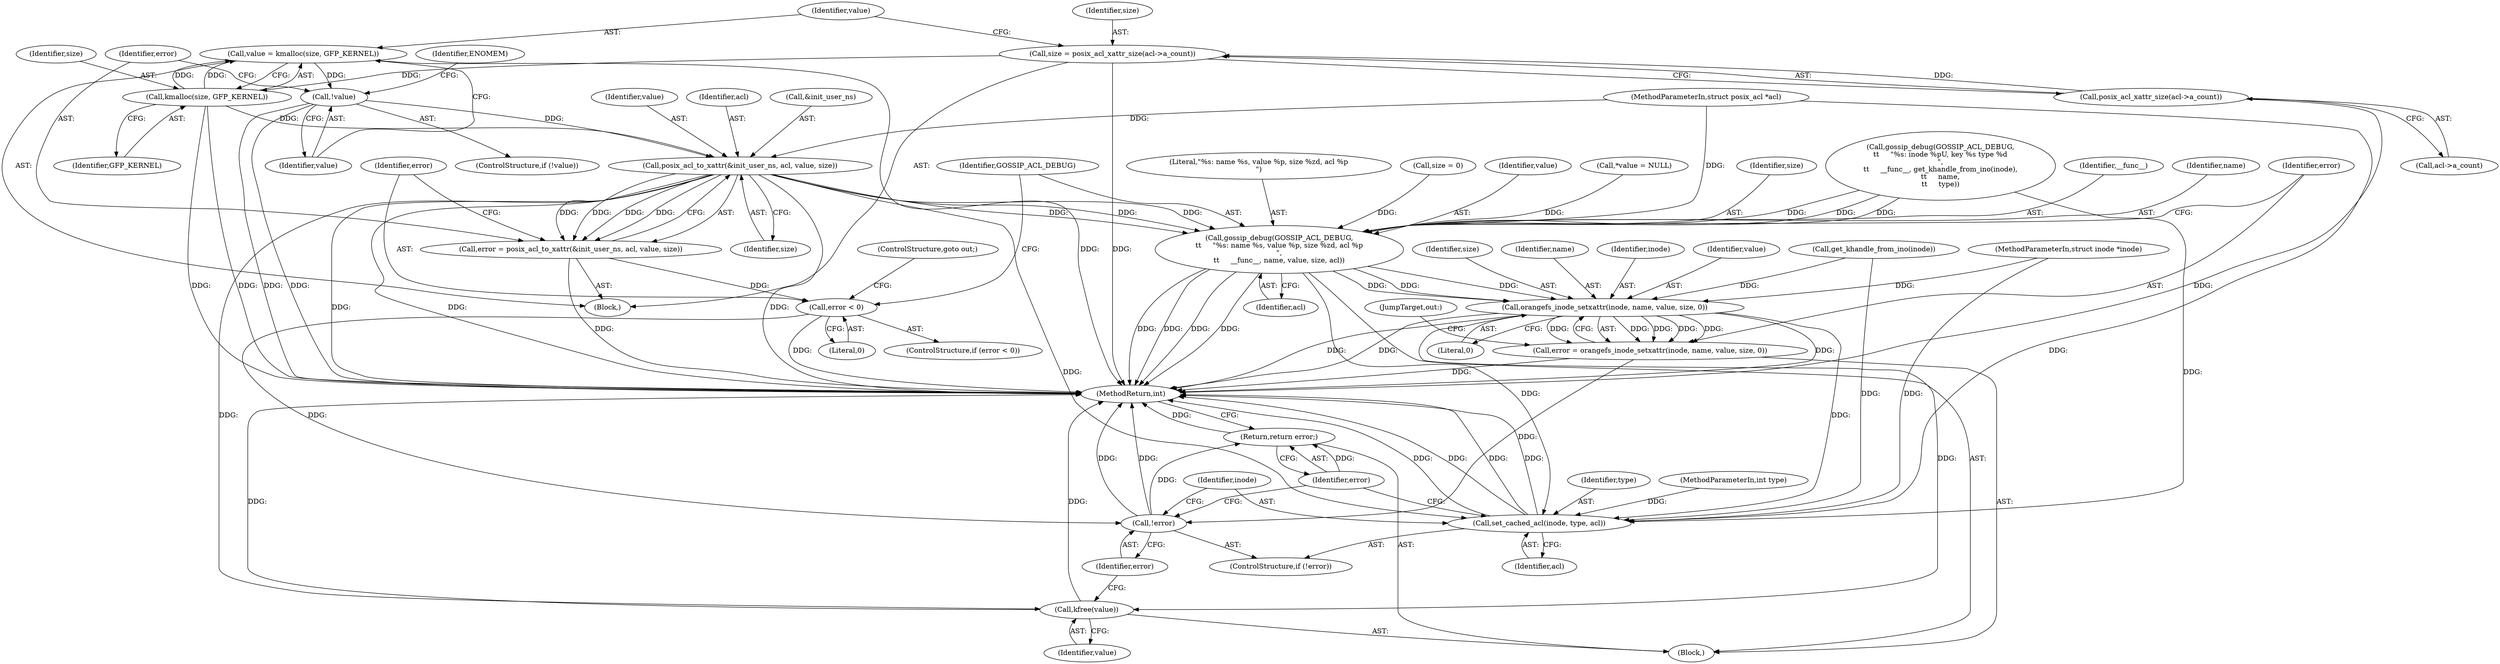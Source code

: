 digraph "0_linux_073931017b49d9458aa351605b43a7e34598caef_10@pointer" {
"1000201" [label="(Call,value = kmalloc(size, GFP_KERNEL))"];
"1000203" [label="(Call,kmalloc(size, GFP_KERNEL))"];
"1000195" [label="(Call,size = posix_acl_xattr_size(acl->a_count))"];
"1000197" [label="(Call,posix_acl_xattr_size(acl->a_count))"];
"1000207" [label="(Call,!value)"];
"1000214" [label="(Call,posix_acl_to_xattr(&init_user_ns, acl, value, size))"];
"1000212" [label="(Call,error = posix_acl_to_xattr(&init_user_ns, acl, value, size))"];
"1000221" [label="(Call,error < 0)"];
"1000245" [label="(Call,!error)"];
"1000251" [label="(Return,return error;)"];
"1000225" [label="(Call,gossip_debug(GOSSIP_ACL_DEBUG,\n\t\t     \"%s: name %s, value %p, size %zd, acl %p\n\",\n\t\t     __func__, name, value, size, acl))"];
"1000235" [label="(Call,orangefs_inode_setxattr(inode, name, value, size, 0))"];
"1000233" [label="(Call,error = orangefs_inode_setxattr(inode, name, value, size, 0))"];
"1000242" [label="(Call,kfree(value))"];
"1000247" [label="(Call,set_cached_acl(inode, type, acl))"];
"1000234" [label="(Identifier,error)"];
"1000222" [label="(Identifier,error)"];
"1000248" [label="(Identifier,inode)"];
"1000188" [label="(Call,get_khandle_from_ino(inode))"];
"1000240" [label="(Literal,0)"];
"1000239" [label="(Identifier,size)"];
"1000116" [label="(Call,*value = NULL)"];
"1000241" [label="(JumpTarget,out:)"];
"1000252" [label="(Identifier,error)"];
"1000212" [label="(Call,error = posix_acl_to_xattr(&init_user_ns, acl, value, size))"];
"1000205" [label="(Identifier,GFP_KERNEL)"];
"1000219" [label="(Identifier,size)"];
"1000184" [label="(Call,gossip_debug(GOSSIP_ACL_DEBUG,\n\t\t     \"%s: inode %pU, key %s type %d\n\",\n\t\t     __func__, get_khandle_from_ino(inode),\n\t\t     name,\n\t\t     type))"];
"1000194" [label="(Block,)"];
"1000218" [label="(Identifier,value)"];
"1000235" [label="(Call,orangefs_inode_setxattr(inode, name, value, size, 0))"];
"1000207" [label="(Call,!value)"];
"1000214" [label="(Call,posix_acl_to_xattr(&init_user_ns, acl, value, size))"];
"1000221" [label="(Call,error < 0)"];
"1000246" [label="(Identifier,error)"];
"1000105" [label="(Block,)"];
"1000251" [label="(Return,return error;)"];
"1000226" [label="(Identifier,GOSSIP_ACL_DEBUG)"];
"1000223" [label="(Literal,0)"];
"1000231" [label="(Identifier,size)"];
"1000208" [label="(Identifier,value)"];
"1000228" [label="(Identifier,__func__)"];
"1000229" [label="(Identifier,name)"];
"1000196" [label="(Identifier,size)"];
"1000206" [label="(ControlStructure,if (!value))"];
"1000237" [label="(Identifier,name)"];
"1000102" [label="(MethodParameterIn,struct inode *inode)"];
"1000249" [label="(Identifier,type)"];
"1000202" [label="(Identifier,value)"];
"1000225" [label="(Call,gossip_debug(GOSSIP_ACL_DEBUG,\n\t\t     \"%s: name %s, value %p, size %zd, acl %p\n\",\n\t\t     __func__, name, value, size, acl))"];
"1000217" [label="(Identifier,acl)"];
"1000204" [label="(Identifier,size)"];
"1000227" [label="(Literal,\"%s: name %s, value %p, size %zd, acl %p\n\")"];
"1000203" [label="(Call,kmalloc(size, GFP_KERNEL))"];
"1000236" [label="(Identifier,inode)"];
"1000195" [label="(Call,size = posix_acl_xattr_size(acl->a_count))"];
"1000211" [label="(Identifier,ENOMEM)"];
"1000215" [label="(Call,&init_user_ns)"];
"1000104" [label="(MethodParameterIn,int type)"];
"1000120" [label="(Call,size = 0)"];
"1000247" [label="(Call,set_cached_acl(inode, type, acl))"];
"1000230" [label="(Identifier,value)"];
"1000250" [label="(Identifier,acl)"];
"1000253" [label="(MethodReturn,int)"];
"1000232" [label="(Identifier,acl)"];
"1000224" [label="(ControlStructure,goto out;)"];
"1000201" [label="(Call,value = kmalloc(size, GFP_KERNEL))"];
"1000198" [label="(Call,acl->a_count)"];
"1000243" [label="(Identifier,value)"];
"1000220" [label="(ControlStructure,if (error < 0))"];
"1000245" [label="(Call,!error)"];
"1000103" [label="(MethodParameterIn,struct posix_acl *acl)"];
"1000242" [label="(Call,kfree(value))"];
"1000197" [label="(Call,posix_acl_xattr_size(acl->a_count))"];
"1000213" [label="(Identifier,error)"];
"1000244" [label="(ControlStructure,if (!error))"];
"1000233" [label="(Call,error = orangefs_inode_setxattr(inode, name, value, size, 0))"];
"1000238" [label="(Identifier,value)"];
"1000201" -> "1000194"  [label="AST: "];
"1000201" -> "1000203"  [label="CFG: "];
"1000202" -> "1000201"  [label="AST: "];
"1000203" -> "1000201"  [label="AST: "];
"1000208" -> "1000201"  [label="CFG: "];
"1000201" -> "1000253"  [label="DDG: "];
"1000203" -> "1000201"  [label="DDG: "];
"1000203" -> "1000201"  [label="DDG: "];
"1000201" -> "1000207"  [label="DDG: "];
"1000203" -> "1000205"  [label="CFG: "];
"1000204" -> "1000203"  [label="AST: "];
"1000205" -> "1000203"  [label="AST: "];
"1000203" -> "1000253"  [label="DDG: "];
"1000203" -> "1000253"  [label="DDG: "];
"1000195" -> "1000203"  [label="DDG: "];
"1000203" -> "1000214"  [label="DDG: "];
"1000195" -> "1000194"  [label="AST: "];
"1000195" -> "1000197"  [label="CFG: "];
"1000196" -> "1000195"  [label="AST: "];
"1000197" -> "1000195"  [label="AST: "];
"1000202" -> "1000195"  [label="CFG: "];
"1000195" -> "1000253"  [label="DDG: "];
"1000197" -> "1000195"  [label="DDG: "];
"1000197" -> "1000198"  [label="CFG: "];
"1000198" -> "1000197"  [label="AST: "];
"1000197" -> "1000253"  [label="DDG: "];
"1000207" -> "1000206"  [label="AST: "];
"1000207" -> "1000208"  [label="CFG: "];
"1000208" -> "1000207"  [label="AST: "];
"1000211" -> "1000207"  [label="CFG: "];
"1000213" -> "1000207"  [label="CFG: "];
"1000207" -> "1000253"  [label="DDG: "];
"1000207" -> "1000253"  [label="DDG: "];
"1000207" -> "1000214"  [label="DDG: "];
"1000214" -> "1000212"  [label="AST: "];
"1000214" -> "1000219"  [label="CFG: "];
"1000215" -> "1000214"  [label="AST: "];
"1000217" -> "1000214"  [label="AST: "];
"1000218" -> "1000214"  [label="AST: "];
"1000219" -> "1000214"  [label="AST: "];
"1000212" -> "1000214"  [label="CFG: "];
"1000214" -> "1000253"  [label="DDG: "];
"1000214" -> "1000253"  [label="DDG: "];
"1000214" -> "1000253"  [label="DDG: "];
"1000214" -> "1000212"  [label="DDG: "];
"1000214" -> "1000212"  [label="DDG: "];
"1000214" -> "1000212"  [label="DDG: "];
"1000214" -> "1000212"  [label="DDG: "];
"1000103" -> "1000214"  [label="DDG: "];
"1000214" -> "1000225"  [label="DDG: "];
"1000214" -> "1000225"  [label="DDG: "];
"1000214" -> "1000225"  [label="DDG: "];
"1000214" -> "1000242"  [label="DDG: "];
"1000214" -> "1000247"  [label="DDG: "];
"1000212" -> "1000194"  [label="AST: "];
"1000213" -> "1000212"  [label="AST: "];
"1000222" -> "1000212"  [label="CFG: "];
"1000212" -> "1000253"  [label="DDG: "];
"1000212" -> "1000221"  [label="DDG: "];
"1000221" -> "1000220"  [label="AST: "];
"1000221" -> "1000223"  [label="CFG: "];
"1000222" -> "1000221"  [label="AST: "];
"1000223" -> "1000221"  [label="AST: "];
"1000224" -> "1000221"  [label="CFG: "];
"1000226" -> "1000221"  [label="CFG: "];
"1000221" -> "1000253"  [label="DDG: "];
"1000221" -> "1000245"  [label="DDG: "];
"1000245" -> "1000244"  [label="AST: "];
"1000245" -> "1000246"  [label="CFG: "];
"1000246" -> "1000245"  [label="AST: "];
"1000248" -> "1000245"  [label="CFG: "];
"1000252" -> "1000245"  [label="CFG: "];
"1000245" -> "1000253"  [label="DDG: "];
"1000245" -> "1000253"  [label="DDG: "];
"1000233" -> "1000245"  [label="DDG: "];
"1000245" -> "1000251"  [label="DDG: "];
"1000251" -> "1000105"  [label="AST: "];
"1000251" -> "1000252"  [label="CFG: "];
"1000252" -> "1000251"  [label="AST: "];
"1000253" -> "1000251"  [label="CFG: "];
"1000251" -> "1000253"  [label="DDG: "];
"1000252" -> "1000251"  [label="DDG: "];
"1000225" -> "1000105"  [label="AST: "];
"1000225" -> "1000232"  [label="CFG: "];
"1000226" -> "1000225"  [label="AST: "];
"1000227" -> "1000225"  [label="AST: "];
"1000228" -> "1000225"  [label="AST: "];
"1000229" -> "1000225"  [label="AST: "];
"1000230" -> "1000225"  [label="AST: "];
"1000231" -> "1000225"  [label="AST: "];
"1000232" -> "1000225"  [label="AST: "];
"1000234" -> "1000225"  [label="CFG: "];
"1000225" -> "1000253"  [label="DDG: "];
"1000225" -> "1000253"  [label="DDG: "];
"1000225" -> "1000253"  [label="DDG: "];
"1000225" -> "1000253"  [label="DDG: "];
"1000184" -> "1000225"  [label="DDG: "];
"1000184" -> "1000225"  [label="DDG: "];
"1000184" -> "1000225"  [label="DDG: "];
"1000116" -> "1000225"  [label="DDG: "];
"1000120" -> "1000225"  [label="DDG: "];
"1000103" -> "1000225"  [label="DDG: "];
"1000225" -> "1000235"  [label="DDG: "];
"1000225" -> "1000235"  [label="DDG: "];
"1000225" -> "1000235"  [label="DDG: "];
"1000225" -> "1000247"  [label="DDG: "];
"1000235" -> "1000233"  [label="AST: "];
"1000235" -> "1000240"  [label="CFG: "];
"1000236" -> "1000235"  [label="AST: "];
"1000237" -> "1000235"  [label="AST: "];
"1000238" -> "1000235"  [label="AST: "];
"1000239" -> "1000235"  [label="AST: "];
"1000240" -> "1000235"  [label="AST: "];
"1000233" -> "1000235"  [label="CFG: "];
"1000235" -> "1000253"  [label="DDG: "];
"1000235" -> "1000253"  [label="DDG: "];
"1000235" -> "1000253"  [label="DDG: "];
"1000235" -> "1000233"  [label="DDG: "];
"1000235" -> "1000233"  [label="DDG: "];
"1000235" -> "1000233"  [label="DDG: "];
"1000235" -> "1000233"  [label="DDG: "];
"1000235" -> "1000233"  [label="DDG: "];
"1000188" -> "1000235"  [label="DDG: "];
"1000102" -> "1000235"  [label="DDG: "];
"1000235" -> "1000242"  [label="DDG: "];
"1000235" -> "1000247"  [label="DDG: "];
"1000233" -> "1000105"  [label="AST: "];
"1000234" -> "1000233"  [label="AST: "];
"1000241" -> "1000233"  [label="CFG: "];
"1000233" -> "1000253"  [label="DDG: "];
"1000242" -> "1000105"  [label="AST: "];
"1000242" -> "1000243"  [label="CFG: "];
"1000243" -> "1000242"  [label="AST: "];
"1000246" -> "1000242"  [label="CFG: "];
"1000242" -> "1000253"  [label="DDG: "];
"1000242" -> "1000253"  [label="DDG: "];
"1000247" -> "1000244"  [label="AST: "];
"1000247" -> "1000250"  [label="CFG: "];
"1000248" -> "1000247"  [label="AST: "];
"1000249" -> "1000247"  [label="AST: "];
"1000250" -> "1000247"  [label="AST: "];
"1000252" -> "1000247"  [label="CFG: "];
"1000247" -> "1000253"  [label="DDG: "];
"1000247" -> "1000253"  [label="DDG: "];
"1000247" -> "1000253"  [label="DDG: "];
"1000247" -> "1000253"  [label="DDG: "];
"1000188" -> "1000247"  [label="DDG: "];
"1000102" -> "1000247"  [label="DDG: "];
"1000184" -> "1000247"  [label="DDG: "];
"1000104" -> "1000247"  [label="DDG: "];
"1000103" -> "1000247"  [label="DDG: "];
}
